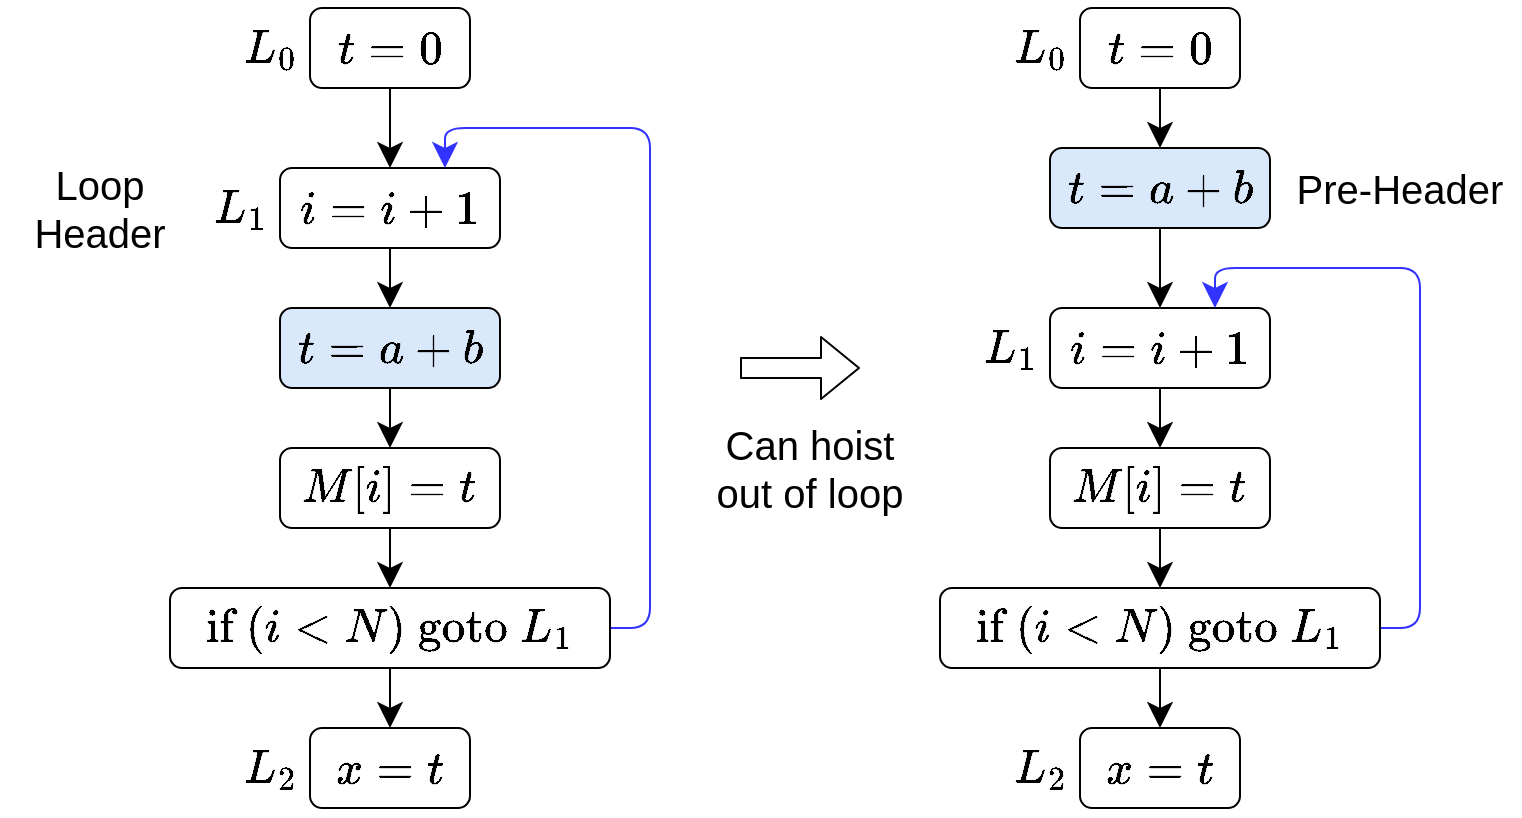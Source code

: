<mxfile version="13.9.9" type="device"><diagram id="nqwHYEmoX1KeJd57Xt7I" name="Page-1"><mxGraphModel dx="1183" dy="1578" grid="1" gridSize="10" guides="1" tooltips="1" connect="1" arrows="1" fold="1" page="1" pageScale="1" pageWidth="850" pageHeight="1100" math="1" shadow="0"><root><mxCell id="0"/><mxCell id="1" parent="0"/><mxCell id="pnGvzymJvKHYtUyyHZd7-43" style="edgeStyle=orthogonalEdgeStyle;rounded=0;orthogonalLoop=1;jettySize=auto;html=1;exitX=0.5;exitY=1;exitDx=0;exitDy=0;entryX=0.5;entryY=0;entryDx=0;entryDy=0;endSize=10;" edge="1" parent="1" source="pnGvzymJvKHYtUyyHZd7-34" target="pnGvzymJvKHYtUyyHZd7-35"><mxGeometry relative="1" as="geometry"><mxPoint x="215" y="30" as="targetPoint"/></mxGeometry></mxCell><mxCell id="pnGvzymJvKHYtUyyHZd7-34" value="$$t = 0$$" style="rounded=1;whiteSpace=wrap;html=1;fontSize=20;" vertex="1" parent="1"><mxGeometry x="175" y="20" width="80" height="40" as="geometry"/></mxCell><mxCell id="pnGvzymJvKHYtUyyHZd7-45" style="edgeStyle=orthogonalEdgeStyle;rounded=0;orthogonalLoop=1;jettySize=auto;html=1;exitX=0.5;exitY=1;exitDx=0;exitDy=0;entryX=0.5;entryY=0;entryDx=0;entryDy=0;endSize=10;" edge="1" parent="1" source="pnGvzymJvKHYtUyyHZd7-35" target="pnGvzymJvKHYtUyyHZd7-36"><mxGeometry relative="1" as="geometry"/></mxCell><mxCell id="pnGvzymJvKHYtUyyHZd7-35" value="$$i = i + 1$$" style="rounded=1;whiteSpace=wrap;html=1;fontSize=20;" vertex="1" parent="1"><mxGeometry x="160" y="100" width="110" height="40" as="geometry"/></mxCell><mxCell id="pnGvzymJvKHYtUyyHZd7-46" style="edgeStyle=orthogonalEdgeStyle;rounded=0;orthogonalLoop=1;jettySize=auto;html=1;exitX=0.5;exitY=1;exitDx=0;exitDy=0;entryX=0.5;entryY=0;entryDx=0;entryDy=0;endSize=10;" edge="1" parent="1" source="pnGvzymJvKHYtUyyHZd7-36" target="pnGvzymJvKHYtUyyHZd7-37"><mxGeometry relative="1" as="geometry"/></mxCell><mxCell id="pnGvzymJvKHYtUyyHZd7-36" value="$$t = a + b$$" style="rounded=1;whiteSpace=wrap;html=1;fontSize=20;fillColor=#dae8fc;" vertex="1" parent="1"><mxGeometry x="160" y="170" width="110" height="40" as="geometry"/></mxCell><mxCell id="pnGvzymJvKHYtUyyHZd7-47" style="edgeStyle=orthogonalEdgeStyle;rounded=0;orthogonalLoop=1;jettySize=auto;html=1;exitX=0.5;exitY=1;exitDx=0;exitDy=0;entryX=0.5;entryY=0;entryDx=0;entryDy=0;endSize=10;" edge="1" parent="1" source="pnGvzymJvKHYtUyyHZd7-37" target="pnGvzymJvKHYtUyyHZd7-38"><mxGeometry relative="1" as="geometry"/></mxCell><mxCell id="pnGvzymJvKHYtUyyHZd7-37" value="$$M[i] = t$$" style="rounded=1;whiteSpace=wrap;html=1;fontSize=20;" vertex="1" parent="1"><mxGeometry x="160" y="240" width="110" height="40" as="geometry"/></mxCell><mxCell id="pnGvzymJvKHYtUyyHZd7-48" style="edgeStyle=orthogonalEdgeStyle;rounded=1;orthogonalLoop=1;jettySize=auto;html=1;exitX=1;exitY=0.5;exitDx=0;exitDy=0;entryX=0.75;entryY=0;entryDx=0;entryDy=0;endSize=10;strokeColor=#3333FF;" edge="1" parent="1" source="pnGvzymJvKHYtUyyHZd7-38" target="pnGvzymJvKHYtUyyHZd7-35"><mxGeometry relative="1" as="geometry"><mxPoint x="235" y="50" as="targetPoint"/></mxGeometry></mxCell><mxCell id="pnGvzymJvKHYtUyyHZd7-50" style="edgeStyle=orthogonalEdgeStyle;rounded=1;orthogonalLoop=1;jettySize=auto;html=1;exitX=0.5;exitY=1;exitDx=0;exitDy=0;entryX=0.5;entryY=0;entryDx=0;entryDy=0;endSize=10;" edge="1" parent="1" source="pnGvzymJvKHYtUyyHZd7-38" target="pnGvzymJvKHYtUyyHZd7-52"><mxGeometry relative="1" as="geometry"><mxPoint x="215" y="380" as="targetPoint"/></mxGeometry></mxCell><mxCell id="pnGvzymJvKHYtUyyHZd7-38" value="$$\text{if } (i &amp;lt; N) \text{ goto } L_1$$" style="rounded=1;whiteSpace=wrap;html=1;fontSize=20;" vertex="1" parent="1"><mxGeometry x="105" y="310" width="220" height="40" as="geometry"/></mxCell><mxCell id="pnGvzymJvKHYtUyyHZd7-52" value="$$x = t$$" style="rounded=1;whiteSpace=wrap;html=1;fontSize=20;" vertex="1" parent="1"><mxGeometry x="175" y="380" width="80" height="40" as="geometry"/></mxCell><mxCell id="pnGvzymJvKHYtUyyHZd7-54" value="$$L_1$$" style="text;html=1;strokeColor=none;fillColor=none;align=center;verticalAlign=middle;whiteSpace=wrap;rounded=0;fontSize=20;" vertex="1" parent="1"><mxGeometry x="120" y="110" width="40" height="20" as="geometry"/></mxCell><mxCell id="pnGvzymJvKHYtUyyHZd7-55" value="$$L_0$$" style="text;html=1;strokeColor=none;fillColor=none;align=center;verticalAlign=middle;whiteSpace=wrap;rounded=0;fontSize=20;" vertex="1" parent="1"><mxGeometry x="135" y="30" width="40" height="20" as="geometry"/></mxCell><mxCell id="pnGvzymJvKHYtUyyHZd7-56" value="$$L_2$$" style="text;html=1;strokeColor=none;fillColor=none;align=center;verticalAlign=middle;whiteSpace=wrap;rounded=0;fontSize=20;" vertex="1" parent="1"><mxGeometry x="135" y="390" width="40" height="20" as="geometry"/></mxCell><mxCell id="pnGvzymJvKHYtUyyHZd7-58" style="edgeStyle=orthogonalEdgeStyle;rounded=0;orthogonalLoop=1;jettySize=auto;html=1;exitX=0.5;exitY=1;exitDx=0;exitDy=0;entryX=0.5;entryY=0;entryDx=0;entryDy=0;endSize=10;" edge="1" parent="1" source="pnGvzymJvKHYtUyyHZd7-63" target="pnGvzymJvKHYtUyyHZd7-61"><mxGeometry relative="1" as="geometry"><mxPoint x="600" y="30" as="targetPoint"/></mxGeometry></mxCell><mxCell id="pnGvzymJvKHYtUyyHZd7-59" value="$$t = 0$$" style="rounded=1;whiteSpace=wrap;html=1;fontSize=20;" vertex="1" parent="1"><mxGeometry x="560" y="20" width="80" height="40" as="geometry"/></mxCell><mxCell id="pnGvzymJvKHYtUyyHZd7-73" style="edgeStyle=orthogonalEdgeStyle;rounded=1;orthogonalLoop=1;jettySize=auto;html=1;exitX=0.5;exitY=1;exitDx=0;exitDy=0;entryX=0.5;entryY=0;entryDx=0;entryDy=0;endSize=10;fontSize=20;" edge="1" parent="1" source="pnGvzymJvKHYtUyyHZd7-61" target="pnGvzymJvKHYtUyyHZd7-65"><mxGeometry relative="1" as="geometry"/></mxCell><mxCell id="pnGvzymJvKHYtUyyHZd7-61" value="$$i = i + 1$$" style="rounded=1;whiteSpace=wrap;html=1;fontSize=20;" vertex="1" parent="1"><mxGeometry x="545" y="170" width="110" height="40" as="geometry"/></mxCell><mxCell id="pnGvzymJvKHYtUyyHZd7-64" style="edgeStyle=orthogonalEdgeStyle;rounded=0;orthogonalLoop=1;jettySize=auto;html=1;exitX=0.5;exitY=1;exitDx=0;exitDy=0;entryX=0.5;entryY=0;entryDx=0;entryDy=0;endSize=10;" edge="1" parent="1" source="pnGvzymJvKHYtUyyHZd7-65" target="pnGvzymJvKHYtUyyHZd7-68"><mxGeometry relative="1" as="geometry"/></mxCell><mxCell id="pnGvzymJvKHYtUyyHZd7-65" value="$$M[i] = t$$" style="rounded=1;whiteSpace=wrap;html=1;fontSize=20;" vertex="1" parent="1"><mxGeometry x="545" y="240" width="110" height="40" as="geometry"/></mxCell><mxCell id="pnGvzymJvKHYtUyyHZd7-66" style="edgeStyle=orthogonalEdgeStyle;rounded=1;orthogonalLoop=1;jettySize=auto;html=1;exitX=1;exitY=0.5;exitDx=0;exitDy=0;entryX=0.75;entryY=0;entryDx=0;entryDy=0;endSize=10;strokeColor=#3333FF;" edge="1" parent="1" source="pnGvzymJvKHYtUyyHZd7-68" target="pnGvzymJvKHYtUyyHZd7-61"><mxGeometry relative="1" as="geometry"><mxPoint x="620" y="50" as="targetPoint"/></mxGeometry></mxCell><mxCell id="pnGvzymJvKHYtUyyHZd7-67" style="edgeStyle=orthogonalEdgeStyle;rounded=1;orthogonalLoop=1;jettySize=auto;html=1;exitX=0.5;exitY=1;exitDx=0;exitDy=0;entryX=0.5;entryY=0;entryDx=0;entryDy=0;endSize=10;" edge="1" parent="1" source="pnGvzymJvKHYtUyyHZd7-68" target="pnGvzymJvKHYtUyyHZd7-69"><mxGeometry relative="1" as="geometry"><mxPoint x="600" y="380" as="targetPoint"/></mxGeometry></mxCell><mxCell id="pnGvzymJvKHYtUyyHZd7-68" value="$$\text{if } (i &amp;lt; N) \text{ goto } L_1$$" style="rounded=1;whiteSpace=wrap;html=1;fontSize=20;" vertex="1" parent="1"><mxGeometry x="490" y="310" width="220" height="40" as="geometry"/></mxCell><mxCell id="pnGvzymJvKHYtUyyHZd7-69" value="$$x = t$$" style="rounded=1;whiteSpace=wrap;html=1;fontSize=20;" vertex="1" parent="1"><mxGeometry x="560" y="380" width="80" height="40" as="geometry"/></mxCell><mxCell id="pnGvzymJvKHYtUyyHZd7-70" value="$$L_1$$" style="text;html=1;strokeColor=none;fillColor=none;align=center;verticalAlign=middle;whiteSpace=wrap;rounded=0;fontSize=20;" vertex="1" parent="1"><mxGeometry x="505" y="180" width="40" height="20" as="geometry"/></mxCell><mxCell id="pnGvzymJvKHYtUyyHZd7-71" value="$$L_0$$" style="text;html=1;strokeColor=none;fillColor=none;align=center;verticalAlign=middle;whiteSpace=wrap;rounded=0;fontSize=20;" vertex="1" parent="1"><mxGeometry x="520" y="30" width="40" height="20" as="geometry"/></mxCell><mxCell id="pnGvzymJvKHYtUyyHZd7-72" value="$$L_2$$" style="text;html=1;strokeColor=none;fillColor=none;align=center;verticalAlign=middle;whiteSpace=wrap;rounded=0;fontSize=20;" vertex="1" parent="1"><mxGeometry x="520" y="390" width="40" height="20" as="geometry"/></mxCell><mxCell id="pnGvzymJvKHYtUyyHZd7-63" value="$$t = a + b$$" style="rounded=1;whiteSpace=wrap;html=1;fontSize=20;fillColor=#dae8fc;" vertex="1" parent="1"><mxGeometry x="545" y="90" width="110" height="40" as="geometry"/></mxCell><mxCell id="pnGvzymJvKHYtUyyHZd7-74" style="edgeStyle=orthogonalEdgeStyle;rounded=0;orthogonalLoop=1;jettySize=auto;html=1;exitX=0.5;exitY=1;exitDx=0;exitDy=0;entryX=0.5;entryY=0;entryDx=0;entryDy=0;endSize=10;" edge="1" parent="1" source="pnGvzymJvKHYtUyyHZd7-59" target="pnGvzymJvKHYtUyyHZd7-63"><mxGeometry relative="1" as="geometry"><mxPoint x="600" y="170.0" as="targetPoint"/><mxPoint x="600" y="60" as="sourcePoint"/></mxGeometry></mxCell><mxCell id="pnGvzymJvKHYtUyyHZd7-75" value="" style="shape=flexArrow;endArrow=classic;html=1;strokeColor=#000000;fontSize=20;" edge="1" parent="1"><mxGeometry width="50" height="50" relative="1" as="geometry"><mxPoint x="390" y="200" as="sourcePoint"/><mxPoint x="450" y="200" as="targetPoint"/></mxGeometry></mxCell><mxCell id="pnGvzymJvKHYtUyyHZd7-76" value="Can hoist out of loop" style="text;html=1;strokeColor=none;fillColor=none;align=center;verticalAlign=middle;whiteSpace=wrap;rounded=0;fontSize=20;" vertex="1" parent="1"><mxGeometry x="375" y="220" width="100" height="60" as="geometry"/></mxCell><mxCell id="pnGvzymJvKHYtUyyHZd7-77" value="Loop Header" style="text;html=1;strokeColor=none;fillColor=none;align=center;verticalAlign=middle;whiteSpace=wrap;rounded=0;fontSize=20;" vertex="1" parent="1"><mxGeometry x="20" y="90" width="100" height="60" as="geometry"/></mxCell><mxCell id="pnGvzymJvKHYtUyyHZd7-78" value="Pre-Header" style="text;html=1;strokeColor=none;fillColor=none;align=center;verticalAlign=middle;whiteSpace=wrap;rounded=0;fontSize=20;" vertex="1" parent="1"><mxGeometry x="660" y="80" width="120" height="60" as="geometry"/></mxCell></root></mxGraphModel></diagram></mxfile>